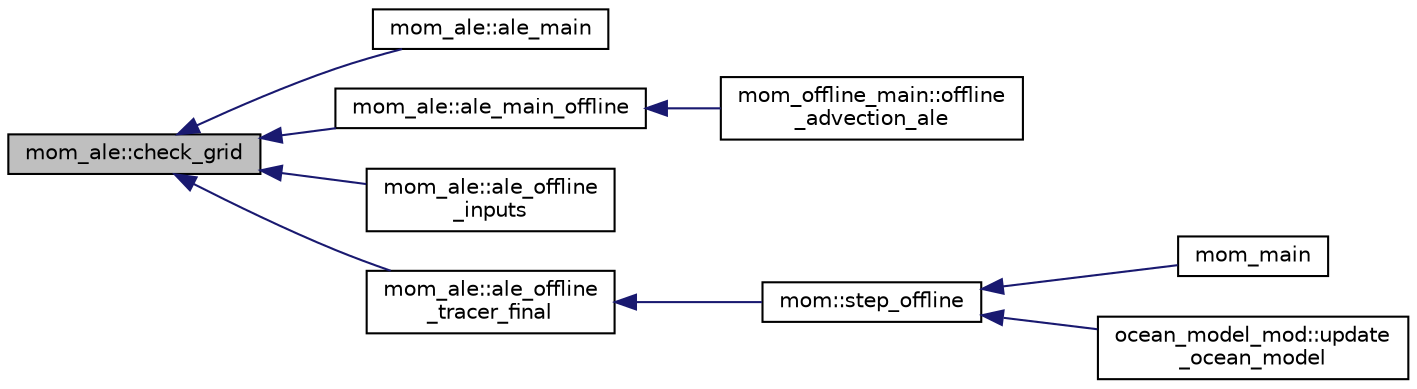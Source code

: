 digraph "mom_ale::check_grid"
{
 // INTERACTIVE_SVG=YES
  edge [fontname="Helvetica",fontsize="10",labelfontname="Helvetica",labelfontsize="10"];
  node [fontname="Helvetica",fontsize="10",shape=record];
  rankdir="LR";
  Node123 [label="mom_ale::check_grid",height=0.2,width=0.4,color="black", fillcolor="grey75", style="filled", fontcolor="black"];
  Node123 -> Node124 [dir="back",color="midnightblue",fontsize="10",style="solid",fontname="Helvetica"];
  Node124 [label="mom_ale::ale_main",height=0.2,width=0.4,color="black", fillcolor="white", style="filled",URL="$namespacemom__ale.html#a85ced017378248ea6db867aa03220a1d",tooltip="Takes care of (1) building a new grid and (2) remapping all variables between the old grid and the ne..."];
  Node123 -> Node125 [dir="back",color="midnightblue",fontsize="10",style="solid",fontname="Helvetica"];
  Node125 [label="mom_ale::ale_main_offline",height=0.2,width=0.4,color="black", fillcolor="white", style="filled",URL="$namespacemom__ale.html#a5a39781fe9a087c4ab8b4b2ea86ef05c",tooltip="Takes care of (1) building a new grid and (2) remapping all variables between the old grid and the ne..."];
  Node125 -> Node126 [dir="back",color="midnightblue",fontsize="10",style="solid",fontname="Helvetica"];
  Node126 [label="mom_offline_main::offline\l_advection_ale",height=0.2,width=0.4,color="black", fillcolor="white", style="filled",URL="$namespacemom__offline__main.html#ae85546d26ceb447742abe3c528cad2d7",tooltip="3D advection is done by doing flux-limited nonlinear horizontal advection interspersed with an ALE re..."];
  Node123 -> Node127 [dir="back",color="midnightblue",fontsize="10",style="solid",fontname="Helvetica"];
  Node127 [label="mom_ale::ale_offline\l_inputs",height=0.2,width=0.4,color="black", fillcolor="white", style="filled",URL="$namespacemom__ale.html#a1e8b6f82cdc9d20abf0506b3ab7004b6",tooltip="Regrid/remap stored fields used for offline tracer integrations. These input fields are assumed to ha..."];
  Node123 -> Node128 [dir="back",color="midnightblue",fontsize="10",style="solid",fontname="Helvetica"];
  Node128 [label="mom_ale::ale_offline\l_tracer_final",height=0.2,width=0.4,color="black", fillcolor="white", style="filled",URL="$namespacemom__ale.html#a785da1afa50677a8b9e6125e100028ce",tooltip="Remaps all tracers from h onto h_target. This is intended to be called when tracers are done offline..."];
  Node128 -> Node129 [dir="back",color="midnightblue",fontsize="10",style="solid",fontname="Helvetica"];
  Node129 [label="mom::step_offline",height=0.2,width=0.4,color="black", fillcolor="white", style="filled",URL="$namespacemom.html#ad56e17a755c7078ccea29ccbae4d5803",tooltip="step_offline is the main driver for running tracers offline in MOM6. This has been primarily develope..."];
  Node129 -> Node130 [dir="back",color="midnightblue",fontsize="10",style="solid",fontname="Helvetica"];
  Node130 [label="mom_main",height=0.2,width=0.4,color="black", fillcolor="white", style="filled",URL="$MOM__driver_8F90.html#a08fffeb2d8e8acbf9ed4609be6d258c6"];
  Node129 -> Node131 [dir="back",color="midnightblue",fontsize="10",style="solid",fontname="Helvetica"];
  Node131 [label="ocean_model_mod::update\l_ocean_model",height=0.2,width=0.4,color="black", fillcolor="white", style="filled",URL="$namespaceocean__model__mod.html#ac9dc1795fc4799d6682f462857b42d62"];
}
